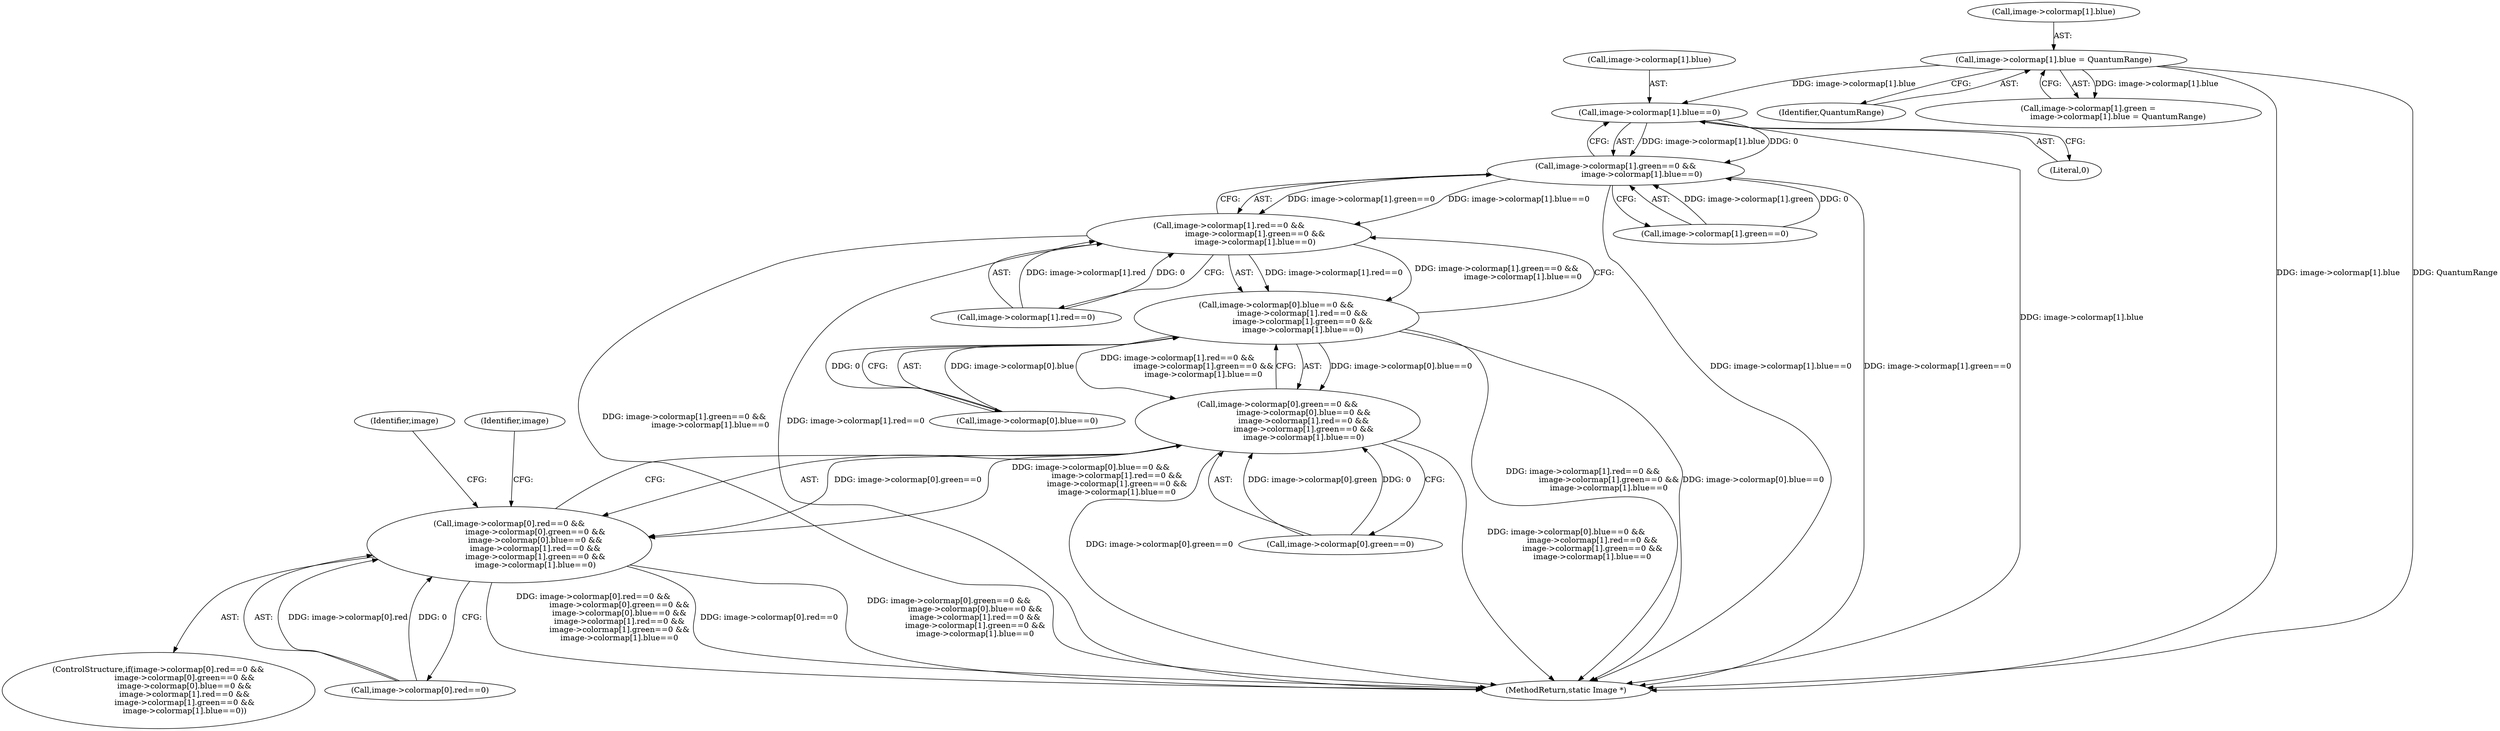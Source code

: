 digraph "0_ImageMagick_e04cf3e9524f50ca336253513d977224e083b816@pointer" {
"1001024" [label="(Call,image->colormap[1].blue==0)"];
"1001050" [label="(Call,image->colormap[1].blue = QuantumRange)"];
"1001014" [label="(Call,image->colormap[1].green==0 &&\n                     image->colormap[1].blue==0)"];
"1001004" [label="(Call,image->colormap[1].red==0 &&\n                     image->colormap[1].green==0 &&\n                     image->colormap[1].blue==0)"];
"1000994" [label="(Call,image->colormap[0].blue==0 &&\n                     image->colormap[1].red==0 &&\n                     image->colormap[1].green==0 &&\n                     image->colormap[1].blue==0)"];
"1000984" [label="(Call,image->colormap[0].green==0 &&\n                     image->colormap[0].blue==0 &&\n                     image->colormap[1].red==0 &&\n                     image->colormap[1].green==0 &&\n                     image->colormap[1].blue==0)"];
"1000974" [label="(Call,image->colormap[0].red==0 &&\n                     image->colormap[0].green==0 &&\n                     image->colormap[0].blue==0 &&\n                     image->colormap[1].red==0 &&\n                     image->colormap[1].green==0 &&\n                     image->colormap[1].blue==0)"];
"1001038" [label="(Identifier,image)"];
"1001062" [label="(Identifier,image)"];
"1001014" [label="(Call,image->colormap[1].green==0 &&\n                     image->colormap[1].blue==0)"];
"1001015" [label="(Call,image->colormap[1].green==0)"];
"1000973" [label="(ControlStructure,if(image->colormap[0].red==0 &&\n                     image->colormap[0].green==0 &&\n                     image->colormap[0].blue==0 &&\n                     image->colormap[1].red==0 &&\n                     image->colormap[1].green==0 &&\n                     image->colormap[1].blue==0))"];
"1001058" [label="(Identifier,QuantumRange)"];
"1000984" [label="(Call,image->colormap[0].green==0 &&\n                     image->colormap[0].blue==0 &&\n                     image->colormap[1].red==0 &&\n                     image->colormap[1].green==0 &&\n                     image->colormap[1].blue==0)"];
"1001024" [label="(Call,image->colormap[1].blue==0)"];
"1001032" [label="(Literal,0)"];
"1001004" [label="(Call,image->colormap[1].red==0 &&\n                     image->colormap[1].green==0 &&\n                     image->colormap[1].blue==0)"];
"1001042" [label="(Call,image->colormap[1].green =\n                        image->colormap[1].blue = QuantumRange)"];
"1000974" [label="(Call,image->colormap[0].red==0 &&\n                     image->colormap[0].green==0 &&\n                     image->colormap[0].blue==0 &&\n                     image->colormap[1].red==0 &&\n                     image->colormap[1].green==0 &&\n                     image->colormap[1].blue==0)"];
"1000995" [label="(Call,image->colormap[0].blue==0)"];
"1001025" [label="(Call,image->colormap[1].blue)"];
"1001005" [label="(Call,image->colormap[1].red==0)"];
"1000985" [label="(Call,image->colormap[0].green==0)"];
"1001965" [label="(MethodReturn,static Image *)"];
"1001050" [label="(Call,image->colormap[1].blue = QuantumRange)"];
"1001051" [label="(Call,image->colormap[1].blue)"];
"1000975" [label="(Call,image->colormap[0].red==0)"];
"1000994" [label="(Call,image->colormap[0].blue==0 &&\n                     image->colormap[1].red==0 &&\n                     image->colormap[1].green==0 &&\n                     image->colormap[1].blue==0)"];
"1001024" -> "1001014"  [label="AST: "];
"1001024" -> "1001032"  [label="CFG: "];
"1001025" -> "1001024"  [label="AST: "];
"1001032" -> "1001024"  [label="AST: "];
"1001014" -> "1001024"  [label="CFG: "];
"1001024" -> "1001965"  [label="DDG: image->colormap[1].blue"];
"1001024" -> "1001014"  [label="DDG: image->colormap[1].blue"];
"1001024" -> "1001014"  [label="DDG: 0"];
"1001050" -> "1001024"  [label="DDG: image->colormap[1].blue"];
"1001050" -> "1001042"  [label="AST: "];
"1001050" -> "1001058"  [label="CFG: "];
"1001051" -> "1001050"  [label="AST: "];
"1001058" -> "1001050"  [label="AST: "];
"1001042" -> "1001050"  [label="CFG: "];
"1001050" -> "1001965"  [label="DDG: image->colormap[1].blue"];
"1001050" -> "1001965"  [label="DDG: QuantumRange"];
"1001050" -> "1001042"  [label="DDG: image->colormap[1].blue"];
"1001014" -> "1001004"  [label="AST: "];
"1001014" -> "1001015"  [label="CFG: "];
"1001015" -> "1001014"  [label="AST: "];
"1001004" -> "1001014"  [label="CFG: "];
"1001014" -> "1001965"  [label="DDG: image->colormap[1].blue==0"];
"1001014" -> "1001965"  [label="DDG: image->colormap[1].green==0"];
"1001014" -> "1001004"  [label="DDG: image->colormap[1].green==0"];
"1001014" -> "1001004"  [label="DDG: image->colormap[1].blue==0"];
"1001015" -> "1001014"  [label="DDG: image->colormap[1].green"];
"1001015" -> "1001014"  [label="DDG: 0"];
"1001004" -> "1000994"  [label="AST: "];
"1001004" -> "1001005"  [label="CFG: "];
"1001005" -> "1001004"  [label="AST: "];
"1000994" -> "1001004"  [label="CFG: "];
"1001004" -> "1001965"  [label="DDG: image->colormap[1].green==0 &&\n                     image->colormap[1].blue==0"];
"1001004" -> "1001965"  [label="DDG: image->colormap[1].red==0"];
"1001004" -> "1000994"  [label="DDG: image->colormap[1].red==0"];
"1001004" -> "1000994"  [label="DDG: image->colormap[1].green==0 &&\n                     image->colormap[1].blue==0"];
"1001005" -> "1001004"  [label="DDG: image->colormap[1].red"];
"1001005" -> "1001004"  [label="DDG: 0"];
"1000994" -> "1000984"  [label="AST: "];
"1000994" -> "1000995"  [label="CFG: "];
"1000995" -> "1000994"  [label="AST: "];
"1000984" -> "1000994"  [label="CFG: "];
"1000994" -> "1001965"  [label="DDG: image->colormap[1].red==0 &&\n                     image->colormap[1].green==0 &&\n                     image->colormap[1].blue==0"];
"1000994" -> "1001965"  [label="DDG: image->colormap[0].blue==0"];
"1000994" -> "1000984"  [label="DDG: image->colormap[0].blue==0"];
"1000994" -> "1000984"  [label="DDG: image->colormap[1].red==0 &&\n                     image->colormap[1].green==0 &&\n                     image->colormap[1].blue==0"];
"1000995" -> "1000994"  [label="DDG: image->colormap[0].blue"];
"1000995" -> "1000994"  [label="DDG: 0"];
"1000984" -> "1000974"  [label="AST: "];
"1000984" -> "1000985"  [label="CFG: "];
"1000985" -> "1000984"  [label="AST: "];
"1000974" -> "1000984"  [label="CFG: "];
"1000984" -> "1001965"  [label="DDG: image->colormap[0].blue==0 &&\n                     image->colormap[1].red==0 &&\n                     image->colormap[1].green==0 &&\n                     image->colormap[1].blue==0"];
"1000984" -> "1001965"  [label="DDG: image->colormap[0].green==0"];
"1000984" -> "1000974"  [label="DDG: image->colormap[0].green==0"];
"1000984" -> "1000974"  [label="DDG: image->colormap[0].blue==0 &&\n                     image->colormap[1].red==0 &&\n                     image->colormap[1].green==0 &&\n                     image->colormap[1].blue==0"];
"1000985" -> "1000984"  [label="DDG: image->colormap[0].green"];
"1000985" -> "1000984"  [label="DDG: 0"];
"1000974" -> "1000973"  [label="AST: "];
"1000974" -> "1000975"  [label="CFG: "];
"1000975" -> "1000974"  [label="AST: "];
"1001038" -> "1000974"  [label="CFG: "];
"1001062" -> "1000974"  [label="CFG: "];
"1000974" -> "1001965"  [label="DDG: image->colormap[0].green==0 &&\n                     image->colormap[0].blue==0 &&\n                     image->colormap[1].red==0 &&\n                     image->colormap[1].green==0 &&\n                     image->colormap[1].blue==0"];
"1000974" -> "1001965"  [label="DDG: image->colormap[0].red==0 &&\n                     image->colormap[0].green==0 &&\n                     image->colormap[0].blue==0 &&\n                     image->colormap[1].red==0 &&\n                     image->colormap[1].green==0 &&\n                     image->colormap[1].blue==0"];
"1000974" -> "1001965"  [label="DDG: image->colormap[0].red==0"];
"1000975" -> "1000974"  [label="DDG: image->colormap[0].red"];
"1000975" -> "1000974"  [label="DDG: 0"];
}
